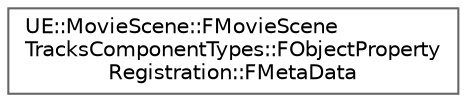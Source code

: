 digraph "Graphical Class Hierarchy"
{
 // INTERACTIVE_SVG=YES
 // LATEX_PDF_SIZE
  bgcolor="transparent";
  edge [fontname=Helvetica,fontsize=10,labelfontname=Helvetica,labelfontsize=10];
  node [fontname=Helvetica,fontsize=10,shape=box,height=0.2,width=0.4];
  rankdir="LR";
  Node0 [id="Node000000",label="UE::MovieScene::FMovieScene\lTracksComponentTypes::FObjectProperty\lRegistration::FMetaData",height=0.2,width=0.4,color="grey40", fillcolor="white", style="filled",URL="$d2/d65/structUE_1_1MovieScene_1_1FMovieSceneTracksComponentTypes_1_1FObjectPropertyRegistration_1_1FMetaData.html",tooltip=" "];
}
